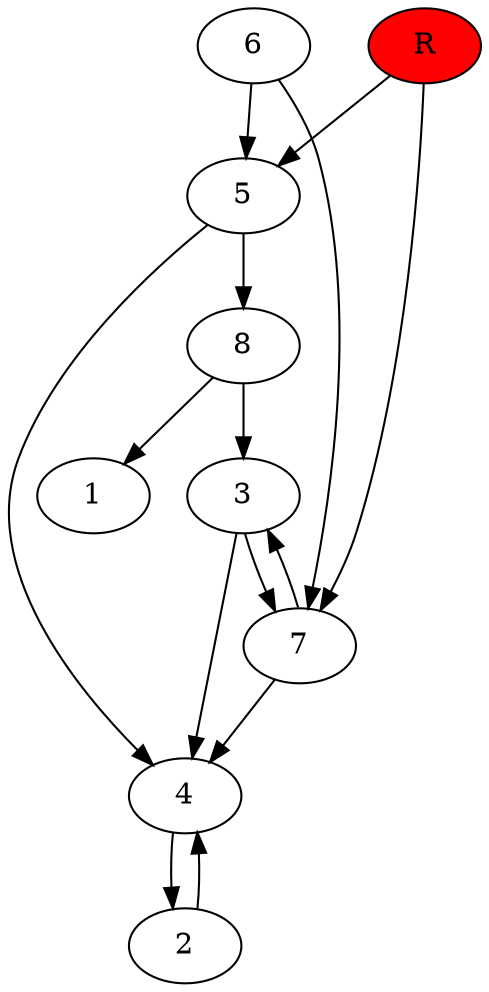 digraph prb30231 {
	1
	2
	3
	4
	5
	6
	7
	8
	R [fillcolor="#ff0000" style=filled]
	2 -> 4
	3 -> 4
	3 -> 7
	4 -> 2
	5 -> 4
	5 -> 8
	6 -> 5
	6 -> 7
	7 -> 3
	7 -> 4
	8 -> 1
	8 -> 3
	R -> 5
	R -> 7
}
